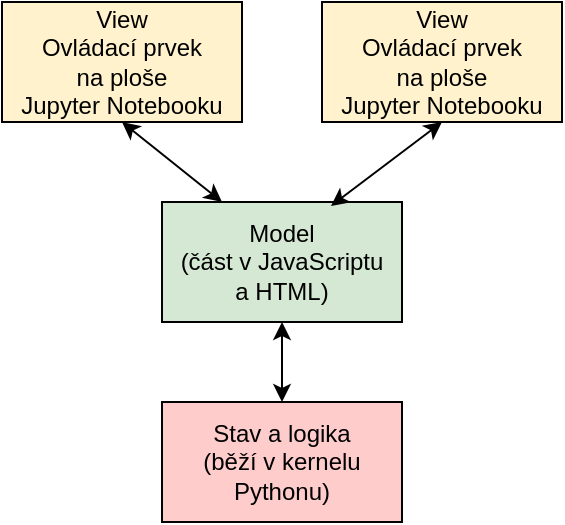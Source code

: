 <?xml version="1.0"?>
<mxGraphModel dx="634" dy="548" grid="1" gridSize="10" guides="1" tooltips="1" connect="1" arrows="1" fold="1" page="1" pageScale="1" pageWidth="850" pageHeight="1100" background="#ffffff">
  <root>
    <mxCell id="0"/>
    <mxCell id="1" parent="0"/>
    <mxCell id="2" value="&lt;div&gt;View&lt;br&gt;&lt;/div&gt;&lt;div&gt;Ovl&#xE1;dac&#xED; prvek&lt;/div&gt;&lt;div&gt;na plo&#x161;e&lt;/div&gt;&lt;div&gt;Jupyter Notebooku&lt;br&gt;&lt;/div&gt;" style="rounded=0;whiteSpace=wrap;html=1;fillColor=#FFF2CC;" vertex="1" parent="1">
      <mxGeometry x="30" y="70" width="120" height="60" as="geometry"/>
    </mxCell>
    <mxCell id="3" value="&lt;div&gt;Model&lt;/div&gt;&lt;div&gt;(&#x10D;&#xE1;st v JavaScriptu&lt;br&gt;a HTML)&lt;br&gt;&lt;/div&gt;" style="rounded=0;whiteSpace=wrap;html=1;fillColor=#D5E8D4;" vertex="1" parent="1">
      <mxGeometry x="110" y="170" width="120" height="60" as="geometry"/>
    </mxCell>
    <mxCell id="4" value="&lt;div&gt;Stav a logika&lt;/div&gt;&lt;div&gt;(b&#x11B;&#x17E;&#xED; v kernelu&lt;/div&gt;&lt;div&gt;Pythonu)&lt;br&gt;&lt;/div&gt;" style="rounded=0;whiteSpace=wrap;html=1;fillColor=#FFCCCC;" vertex="1" parent="1">
      <mxGeometry x="110" y="270" width="120" height="60" as="geometry"/>
    </mxCell>
    <mxCell id="5" value="" style="endArrow=classic;startArrow=classic;html=1;entryX=0.5;entryY=1;exitX=0.25;exitY=0;" edge="1" parent="1" source="3" target="2">
      <mxGeometry width="50" height="50" relative="1" as="geometry">
        <mxPoint x="110" y="390" as="sourcePoint"/>
        <mxPoint x="160" y="340" as="targetPoint"/>
      </mxGeometry>
    </mxCell>
    <mxCell id="6" value="" style="endArrow=classic;startArrow=classic;html=1;entryX=0.5;entryY=1;exitX=0.5;exitY=0;" edge="1" parent="1" source="4" target="3">
      <mxGeometry width="50" height="50" relative="1" as="geometry">
        <mxPoint x="110" y="390" as="sourcePoint"/>
        <mxPoint x="160" y="340" as="targetPoint"/>
      </mxGeometry>
    </mxCell>
    <mxCell id="7" value="&lt;div&gt;View&lt;br&gt;&lt;/div&gt;&lt;div&gt;Ovl&#xE1;dac&#xED; prvek&lt;/div&gt;&lt;div&gt;na plo&#x161;e&lt;/div&gt;&lt;div&gt;Jupyter Notebooku&lt;br&gt;&lt;/div&gt;" style="rounded=0;whiteSpace=wrap;html=1;fillColor=#FFF2CC;" vertex="1" parent="1">
      <mxGeometry x="190" y="70" width="120" height="60" as="geometry"/>
    </mxCell>
    <mxCell id="8" value="" style="endArrow=classic;startArrow=classic;html=1;entryX=0.5;entryY=1;exitX=0.704;exitY=0.033;exitPerimeter=0;" edge="1" parent="1" source="3" target="7">
      <mxGeometry width="50" height="50" relative="1" as="geometry">
        <mxPoint x="30" y="400" as="sourcePoint"/>
        <mxPoint x="80" y="350" as="targetPoint"/>
      </mxGeometry>
    </mxCell>
  </root>
</mxGraphModel>
